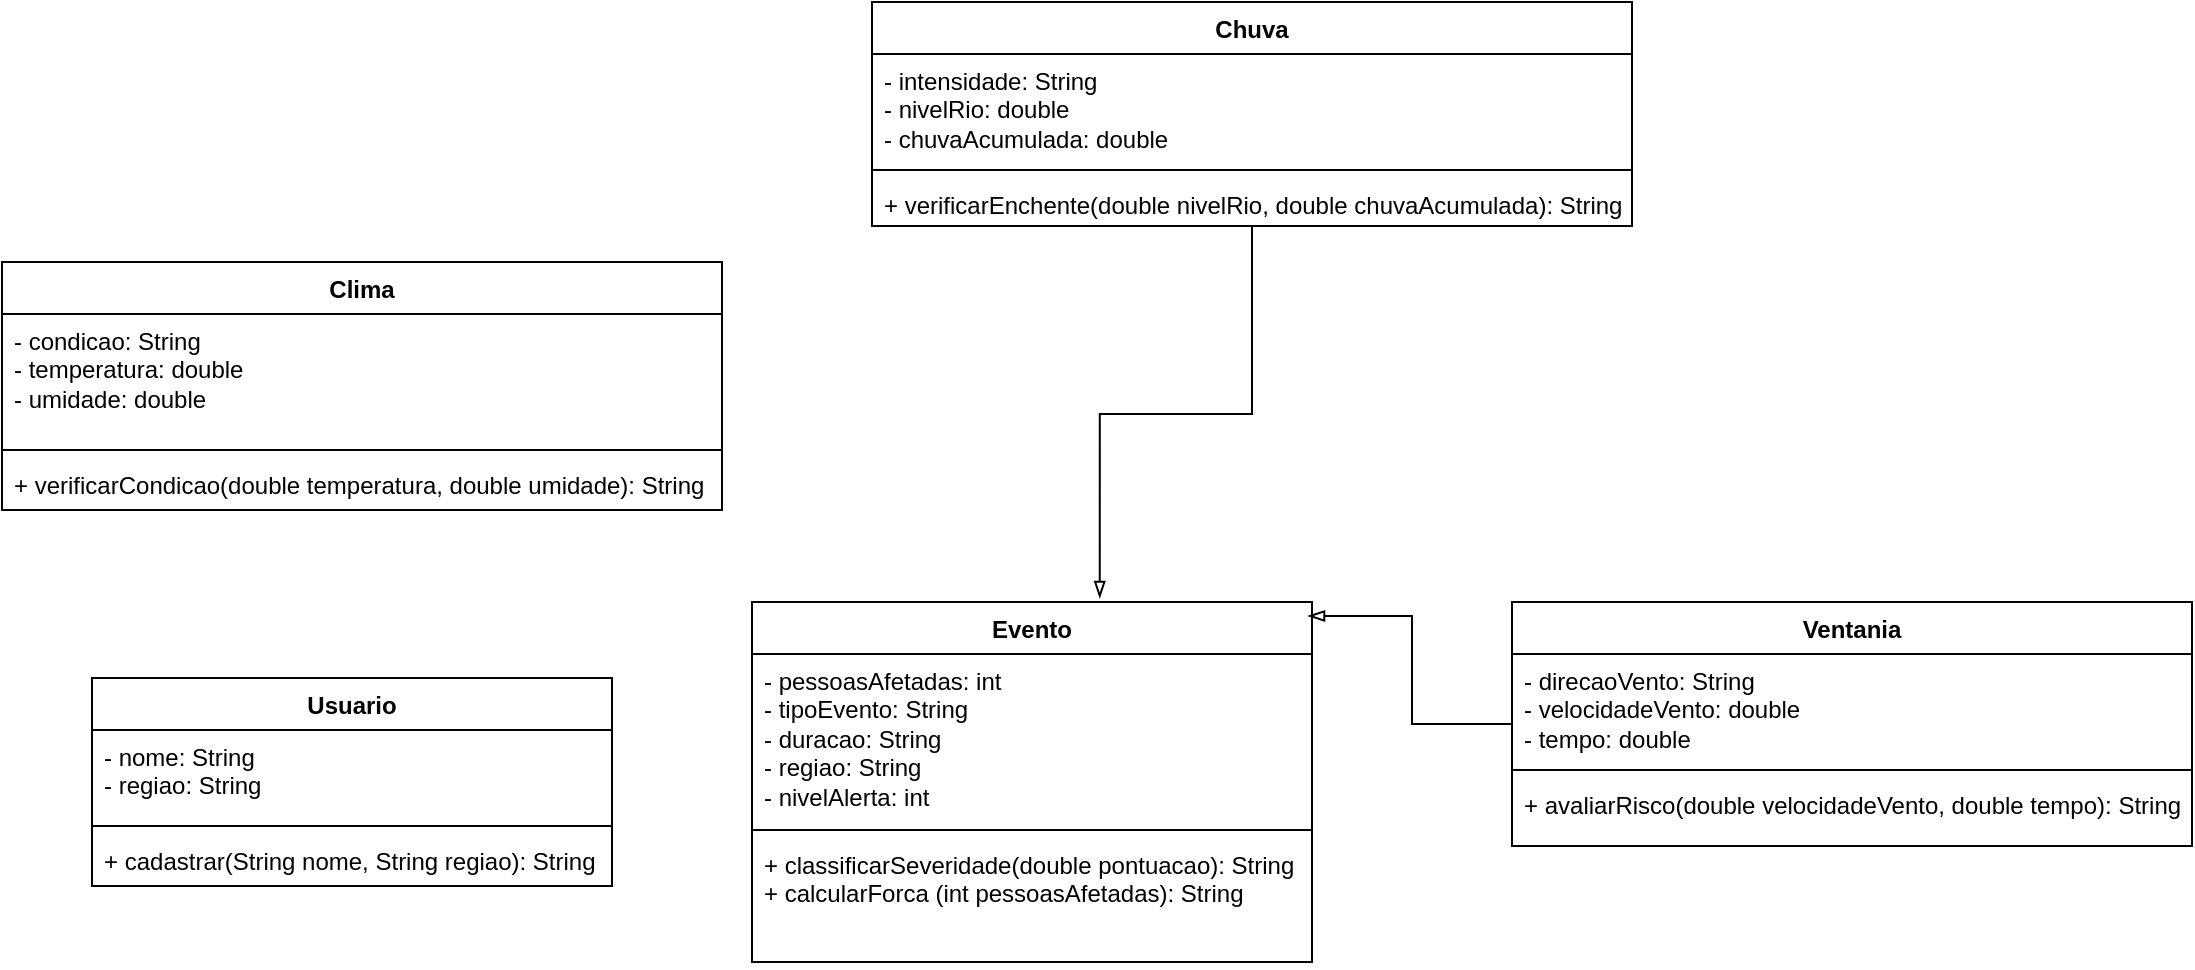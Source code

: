 <mxfile version="27.1.3">
  <diagram name="Page-1" id="eZIK1ivtWabOAKfEmugf">
    <mxGraphModel dx="2095" dy="1825" grid="1" gridSize="10" guides="1" tooltips="1" connect="1" arrows="1" fold="1" page="1" pageScale="1" pageWidth="850" pageHeight="1100" background="#ffffff" math="0" shadow="0">
      <root>
        <mxCell id="0" />
        <mxCell id="1" parent="0" />
        <mxCell id="CWbv-JI5EEvhGblv0z73-2" value="Evento" style="swimlane;fontStyle=1;align=center;verticalAlign=top;childLayout=stackLayout;horizontal=1;startSize=26;horizontalStack=0;resizeParent=1;resizeParentMax=0;resizeLast=0;collapsible=1;marginBottom=0;whiteSpace=wrap;html=1;" vertex="1" parent="1">
          <mxGeometry x="280" y="230" width="280" height="180" as="geometry" />
        </mxCell>
        <mxCell id="CWbv-JI5EEvhGblv0z73-3" value="- pessoasAfetadas: int&lt;div&gt;- tipoEvento: String&lt;/div&gt;&lt;div&gt;- duracao: String&lt;/div&gt;&lt;div&gt;- regiao: String&lt;/div&gt;&lt;div&gt;- nivelAlerta: int&lt;/div&gt;" style="text;strokeColor=none;fillColor=none;align=left;verticalAlign=top;spacingLeft=4;spacingRight=4;overflow=hidden;rotatable=0;points=[[0,0.5],[1,0.5]];portConstraint=eastwest;whiteSpace=wrap;html=1;" vertex="1" parent="CWbv-JI5EEvhGblv0z73-2">
          <mxGeometry y="26" width="280" height="84" as="geometry" />
        </mxCell>
        <mxCell id="CWbv-JI5EEvhGblv0z73-4" value="" style="line;strokeWidth=1;fillColor=none;align=left;verticalAlign=middle;spacingTop=-1;spacingLeft=3;spacingRight=3;rotatable=0;labelPosition=right;points=[];portConstraint=eastwest;strokeColor=inherit;" vertex="1" parent="CWbv-JI5EEvhGblv0z73-2">
          <mxGeometry y="110" width="280" height="8" as="geometry" />
        </mxCell>
        <mxCell id="CWbv-JI5EEvhGblv0z73-5" value="+ classificarSeveridade(double pontuacao): String&lt;div&gt;+ calcularForca (int pessoasAfetadas): String&lt;/div&gt;" style="text;strokeColor=none;fillColor=none;align=left;verticalAlign=top;spacingLeft=4;spacingRight=4;overflow=hidden;rotatable=0;points=[[0,0.5],[1,0.5]];portConstraint=eastwest;whiteSpace=wrap;html=1;" vertex="1" parent="CWbv-JI5EEvhGblv0z73-2">
          <mxGeometry y="118" width="280" height="62" as="geometry" />
        </mxCell>
        <mxCell id="CWbv-JI5EEvhGblv0z73-10" value="Clima" style="swimlane;fontStyle=1;align=center;verticalAlign=top;childLayout=stackLayout;horizontal=1;startSize=26;horizontalStack=0;resizeParent=1;resizeParentMax=0;resizeLast=0;collapsible=1;marginBottom=0;whiteSpace=wrap;html=1;" vertex="1" parent="1">
          <mxGeometry x="-95" y="60" width="360" height="124" as="geometry" />
        </mxCell>
        <mxCell id="CWbv-JI5EEvhGblv0z73-11" value="- condicao: String&lt;div&gt;- temperatura: double&lt;/div&gt;&lt;div&gt;- umidade: double&lt;/div&gt;" style="text;strokeColor=none;fillColor=none;align=left;verticalAlign=top;spacingLeft=4;spacingRight=4;overflow=hidden;rotatable=0;points=[[0,0.5],[1,0.5]];portConstraint=eastwest;whiteSpace=wrap;html=1;" vertex="1" parent="CWbv-JI5EEvhGblv0z73-10">
          <mxGeometry y="26" width="360" height="64" as="geometry" />
        </mxCell>
        <mxCell id="CWbv-JI5EEvhGblv0z73-12" value="" style="line;strokeWidth=1;fillColor=none;align=left;verticalAlign=middle;spacingTop=-1;spacingLeft=3;spacingRight=3;rotatable=0;labelPosition=right;points=[];portConstraint=eastwest;strokeColor=inherit;" vertex="1" parent="CWbv-JI5EEvhGblv0z73-10">
          <mxGeometry y="90" width="360" height="8" as="geometry" />
        </mxCell>
        <mxCell id="CWbv-JI5EEvhGblv0z73-13" value="+ verificarCondicao(double temperatura, double umidade): String" style="text;strokeColor=none;fillColor=none;align=left;verticalAlign=top;spacingLeft=4;spacingRight=4;overflow=hidden;rotatable=0;points=[[0,0.5],[1,0.5]];portConstraint=eastwest;whiteSpace=wrap;html=1;" vertex="1" parent="CWbv-JI5EEvhGblv0z73-10">
          <mxGeometry y="98" width="360" height="26" as="geometry" />
        </mxCell>
        <mxCell id="CWbv-JI5EEvhGblv0z73-18" value="Usuario" style="swimlane;fontStyle=1;align=center;verticalAlign=top;childLayout=stackLayout;horizontal=1;startSize=26;horizontalStack=0;resizeParent=1;resizeParentMax=0;resizeLast=0;collapsible=1;marginBottom=0;whiteSpace=wrap;html=1;" vertex="1" parent="1">
          <mxGeometry x="-50" y="268" width="260" height="104" as="geometry" />
        </mxCell>
        <mxCell id="CWbv-JI5EEvhGblv0z73-19" value="- nome: String&lt;div&gt;- regiao: String&lt;/div&gt;" style="text;strokeColor=none;fillColor=none;align=left;verticalAlign=top;spacingLeft=4;spacingRight=4;overflow=hidden;rotatable=0;points=[[0,0.5],[1,0.5]];portConstraint=eastwest;whiteSpace=wrap;html=1;" vertex="1" parent="CWbv-JI5EEvhGblv0z73-18">
          <mxGeometry y="26" width="260" height="44" as="geometry" />
        </mxCell>
        <mxCell id="CWbv-JI5EEvhGblv0z73-20" value="" style="line;strokeWidth=1;fillColor=none;align=left;verticalAlign=middle;spacingTop=-1;spacingLeft=3;spacingRight=3;rotatable=0;labelPosition=right;points=[];portConstraint=eastwest;strokeColor=inherit;" vertex="1" parent="CWbv-JI5EEvhGblv0z73-18">
          <mxGeometry y="70" width="260" height="8" as="geometry" />
        </mxCell>
        <mxCell id="CWbv-JI5EEvhGblv0z73-21" value="+ cadastrar(String nome, String regiao): String" style="text;strokeColor=none;fillColor=none;align=left;verticalAlign=top;spacingLeft=4;spacingRight=4;overflow=hidden;rotatable=0;points=[[0,0.5],[1,0.5]];portConstraint=eastwest;whiteSpace=wrap;html=1;" vertex="1" parent="CWbv-JI5EEvhGblv0z73-18">
          <mxGeometry y="78" width="260" height="26" as="geometry" />
        </mxCell>
        <mxCell id="CWbv-JI5EEvhGblv0z73-22" value="Chuva" style="swimlane;fontStyle=1;align=center;verticalAlign=top;childLayout=stackLayout;horizontal=1;startSize=26;horizontalStack=0;resizeParent=1;resizeParentMax=0;resizeLast=0;collapsible=1;marginBottom=0;whiteSpace=wrap;html=1;" vertex="1" parent="1">
          <mxGeometry x="340" y="-70" width="380" height="112" as="geometry" />
        </mxCell>
        <mxCell id="CWbv-JI5EEvhGblv0z73-23" value="- intensidade: String&lt;div&gt;- nivelRio: double&lt;/div&gt;&lt;div&gt;- chuvaAcumulada: double&lt;/div&gt;" style="text;strokeColor=none;fillColor=none;align=left;verticalAlign=top;spacingLeft=4;spacingRight=4;overflow=hidden;rotatable=0;points=[[0,0.5],[1,0.5]];portConstraint=eastwest;whiteSpace=wrap;html=1;" vertex="1" parent="CWbv-JI5EEvhGblv0z73-22">
          <mxGeometry y="26" width="380" height="54" as="geometry" />
        </mxCell>
        <mxCell id="CWbv-JI5EEvhGblv0z73-24" value="" style="line;strokeWidth=1;fillColor=none;align=left;verticalAlign=middle;spacingTop=-1;spacingLeft=3;spacingRight=3;rotatable=0;labelPosition=right;points=[];portConstraint=eastwest;strokeColor=inherit;" vertex="1" parent="CWbv-JI5EEvhGblv0z73-22">
          <mxGeometry y="80" width="380" height="8" as="geometry" />
        </mxCell>
        <mxCell id="CWbv-JI5EEvhGblv0z73-25" value="+ verificarEnchente(double nivelRio, double chuvaAcumulada): String" style="text;strokeColor=none;fillColor=none;align=left;verticalAlign=top;spacingLeft=4;spacingRight=4;overflow=hidden;rotatable=0;points=[[0,0.5],[1,0.5]];portConstraint=eastwest;whiteSpace=wrap;html=1;" vertex="1" parent="CWbv-JI5EEvhGblv0z73-22">
          <mxGeometry y="88" width="380" height="24" as="geometry" />
        </mxCell>
        <mxCell id="CWbv-JI5EEvhGblv0z73-30" value="Ventania" style="swimlane;fontStyle=1;align=center;verticalAlign=top;childLayout=stackLayout;horizontal=1;startSize=26;horizontalStack=0;resizeParent=1;resizeParentMax=0;resizeLast=0;collapsible=1;marginBottom=0;whiteSpace=wrap;html=1;" vertex="1" parent="1">
          <mxGeometry x="660" y="230" width="340" height="122" as="geometry" />
        </mxCell>
        <mxCell id="CWbv-JI5EEvhGblv0z73-31" value="- direcaoVento: String&lt;div&gt;- velocidadeVento: double&lt;/div&gt;&lt;div&gt;- tempo: double&lt;/div&gt;" style="text;strokeColor=none;fillColor=none;align=left;verticalAlign=top;spacingLeft=4;spacingRight=4;overflow=hidden;rotatable=0;points=[[0,0.5],[1,0.5]];portConstraint=eastwest;whiteSpace=wrap;html=1;" vertex="1" parent="CWbv-JI5EEvhGblv0z73-30">
          <mxGeometry y="26" width="340" height="54" as="geometry" />
        </mxCell>
        <mxCell id="CWbv-JI5EEvhGblv0z73-32" value="" style="line;strokeWidth=1;fillColor=none;align=left;verticalAlign=middle;spacingTop=-1;spacingLeft=3;spacingRight=3;rotatable=0;labelPosition=right;points=[];portConstraint=eastwest;strokeColor=inherit;" vertex="1" parent="CWbv-JI5EEvhGblv0z73-30">
          <mxGeometry y="80" width="340" height="8" as="geometry" />
        </mxCell>
        <mxCell id="CWbv-JI5EEvhGblv0z73-33" value="+ avaliarRisco(double velocidadeVento, double tempo): String" style="text;strokeColor=none;fillColor=none;align=left;verticalAlign=top;spacingLeft=4;spacingRight=4;overflow=hidden;rotatable=0;points=[[0,0.5],[1,0.5]];portConstraint=eastwest;whiteSpace=wrap;html=1;" vertex="1" parent="CWbv-JI5EEvhGblv0z73-30">
          <mxGeometry y="88" width="340" height="34" as="geometry" />
        </mxCell>
        <mxCell id="CWbv-JI5EEvhGblv0z73-37" style="edgeStyle=orthogonalEdgeStyle;rounded=0;orthogonalLoop=1;jettySize=auto;html=1;entryX=0.993;entryY=0.039;entryDx=0;entryDy=0;entryPerimeter=0;endArrow=blockThin;endFill=0;" edge="1" parent="1" source="CWbv-JI5EEvhGblv0z73-30" target="CWbv-JI5EEvhGblv0z73-2">
          <mxGeometry relative="1" as="geometry" />
        </mxCell>
        <mxCell id="CWbv-JI5EEvhGblv0z73-38" style="edgeStyle=orthogonalEdgeStyle;rounded=0;orthogonalLoop=1;jettySize=auto;html=1;entryX=0.621;entryY=-0.011;entryDx=0;entryDy=0;entryPerimeter=0;endArrow=blockThin;endFill=0;" edge="1" parent="1" source="CWbv-JI5EEvhGblv0z73-22" target="CWbv-JI5EEvhGblv0z73-2">
          <mxGeometry relative="1" as="geometry" />
        </mxCell>
      </root>
    </mxGraphModel>
  </diagram>
</mxfile>
